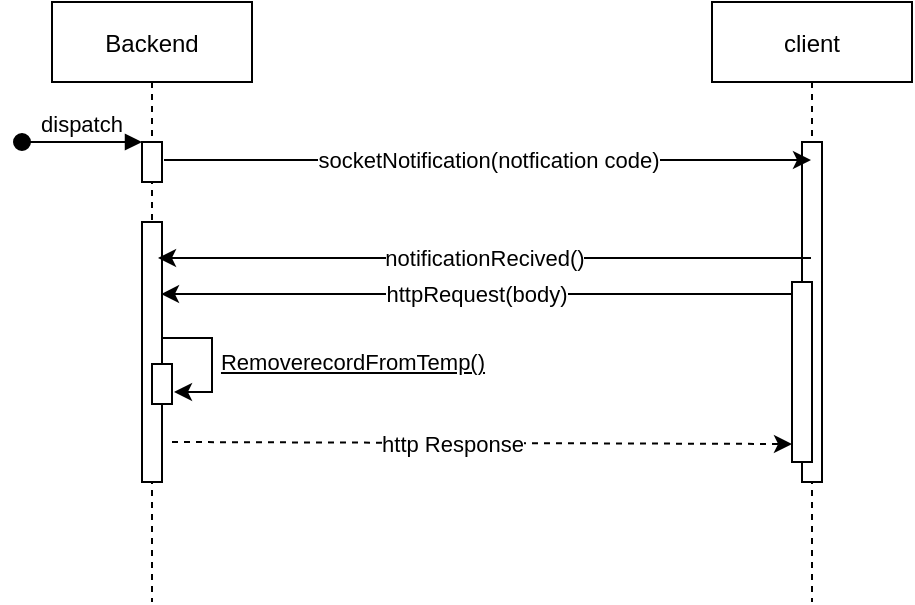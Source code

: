 <mxfile version="13.9.2" type="device"><diagram id="kgpKYQtTHZ0yAKxKKP6v" name="Page-1"><mxGraphModel dx="1422" dy="737" grid="1" gridSize="10" guides="1" tooltips="1" connect="1" arrows="1" fold="1" page="1" pageScale="1" pageWidth="850" pageHeight="1100" math="0" shadow="0"><root><mxCell id="0"/><mxCell id="1" parent="0"/><mxCell id="3nuBFxr9cyL0pnOWT2aG-1" value="Backend" style="shape=umlLifeline;perimeter=lifelinePerimeter;container=1;collapsible=0;recursiveResize=0;rounded=0;shadow=0;strokeWidth=1;" parent="1" vertex="1"><mxGeometry x="120" y="80" width="100" height="300" as="geometry"/></mxCell><mxCell id="3nuBFxr9cyL0pnOWT2aG-2" value="" style="points=[];perimeter=orthogonalPerimeter;rounded=0;shadow=0;strokeWidth=1;" parent="3nuBFxr9cyL0pnOWT2aG-1" vertex="1"><mxGeometry x="45" y="70" width="10" height="20" as="geometry"/></mxCell><mxCell id="3nuBFxr9cyL0pnOWT2aG-3" value="dispatch" style="verticalAlign=bottom;startArrow=oval;endArrow=block;startSize=8;shadow=0;strokeWidth=1;" parent="3nuBFxr9cyL0pnOWT2aG-1" target="3nuBFxr9cyL0pnOWT2aG-2" edge="1"><mxGeometry relative="1" as="geometry"><mxPoint x="-15" y="70" as="sourcePoint"/></mxGeometry></mxCell><mxCell id="vZVC35BA7jR-9vRLJI_g-6" value="" style="points=[];perimeter=orthogonalPerimeter;rounded=0;shadow=0;strokeWidth=1;" vertex="1" parent="3nuBFxr9cyL0pnOWT2aG-1"><mxGeometry x="45" y="110" width="10" height="130" as="geometry"/></mxCell><mxCell id="vZVC35BA7jR-9vRLJI_g-11" value="" style="points=[];perimeter=orthogonalPerimeter;rounded=0;shadow=0;strokeWidth=1;" vertex="1" parent="3nuBFxr9cyL0pnOWT2aG-1"><mxGeometry x="50" y="181" width="10" height="20" as="geometry"/></mxCell><mxCell id="vZVC35BA7jR-9vRLJI_g-12" value="&lt;u&gt;RemoverecordFromTemp()&lt;/u&gt;" style="endArrow=classic;html=1;exitX=1;exitY=0.446;exitDx=0;exitDy=0;exitPerimeter=0;entryX=1.1;entryY=0.7;entryDx=0;entryDy=0;entryPerimeter=0;rounded=0;" edge="1" parent="3nuBFxr9cyL0pnOWT2aG-1" source="vZVC35BA7jR-9vRLJI_g-6" target="vZVC35BA7jR-9vRLJI_g-11"><mxGeometry x="-0.296" y="-71" width="50" height="50" relative="1" as="geometry"><mxPoint x="110" y="360" as="sourcePoint"/><mxPoint x="160" y="310" as="targetPoint"/><Array as="points"><mxPoint x="80" y="168"/><mxPoint x="80" y="195"/></Array><mxPoint x="141" y="12" as="offset"/></mxGeometry></mxCell><mxCell id="3nuBFxr9cyL0pnOWT2aG-5" value="client" style="shape=umlLifeline;perimeter=lifelinePerimeter;container=1;collapsible=0;recursiveResize=0;rounded=0;shadow=0;strokeWidth=1;" parent="1" vertex="1"><mxGeometry x="450" y="80" width="100" height="300" as="geometry"/></mxCell><mxCell id="vZVC35BA7jR-9vRLJI_g-5" value="" style="points=[];perimeter=orthogonalPerimeter;rounded=0;shadow=0;strokeWidth=1;" vertex="1" parent="3nuBFxr9cyL0pnOWT2aG-5"><mxGeometry x="45" y="70" width="10" height="170" as="geometry"/></mxCell><mxCell id="vZVC35BA7jR-9vRLJI_g-13" value="" style="points=[];perimeter=orthogonalPerimeter;rounded=0;shadow=0;strokeWidth=1;" vertex="1" parent="3nuBFxr9cyL0pnOWT2aG-5"><mxGeometry x="40" y="140" width="10" height="90" as="geometry"/></mxCell><mxCell id="vZVC35BA7jR-9vRLJI_g-4" value="socketNotification(notfication code)" style="endArrow=classic;html=1;exitX=1.1;exitY=0.45;exitDx=0;exitDy=0;exitPerimeter=0;" edge="1" parent="1" source="3nuBFxr9cyL0pnOWT2aG-2" target="3nuBFxr9cyL0pnOWT2aG-5"><mxGeometry width="50" height="50" relative="1" as="geometry"><mxPoint x="400" y="400" as="sourcePoint"/><mxPoint x="450" y="350" as="targetPoint"/></mxGeometry></mxCell><mxCell id="vZVC35BA7jR-9vRLJI_g-7" value="notificationRecived()" style="endArrow=classic;html=1;" edge="1" parent="1" source="3nuBFxr9cyL0pnOWT2aG-5"><mxGeometry width="50" height="50" relative="1" as="geometry"><mxPoint x="490" y="208" as="sourcePoint"/><mxPoint x="173" y="208" as="targetPoint"/></mxGeometry></mxCell><mxCell id="vZVC35BA7jR-9vRLJI_g-8" value="httpRequest(body)" style="endArrow=classic;html=1;" edge="1" parent="1"><mxGeometry width="50" height="50" relative="1" as="geometry"><mxPoint x="490" y="226" as="sourcePoint"/><mxPoint x="174.5" y="226.03" as="targetPoint"/></mxGeometry></mxCell><mxCell id="vZVC35BA7jR-9vRLJI_g-9" value="http Response" style="endArrow=classic;html=1;exitX=0.1;exitY=0.778;exitDx=0;exitDy=0;exitPerimeter=0;dashed=1;" edge="1" parent="1"><mxGeometry x="-0.092" y="-1" width="50" height="50" relative="1" as="geometry"><mxPoint x="180" y="300" as="sourcePoint"/><mxPoint x="490" y="301" as="targetPoint"/><mxPoint as="offset"/></mxGeometry></mxCell></root></mxGraphModel></diagram></mxfile>